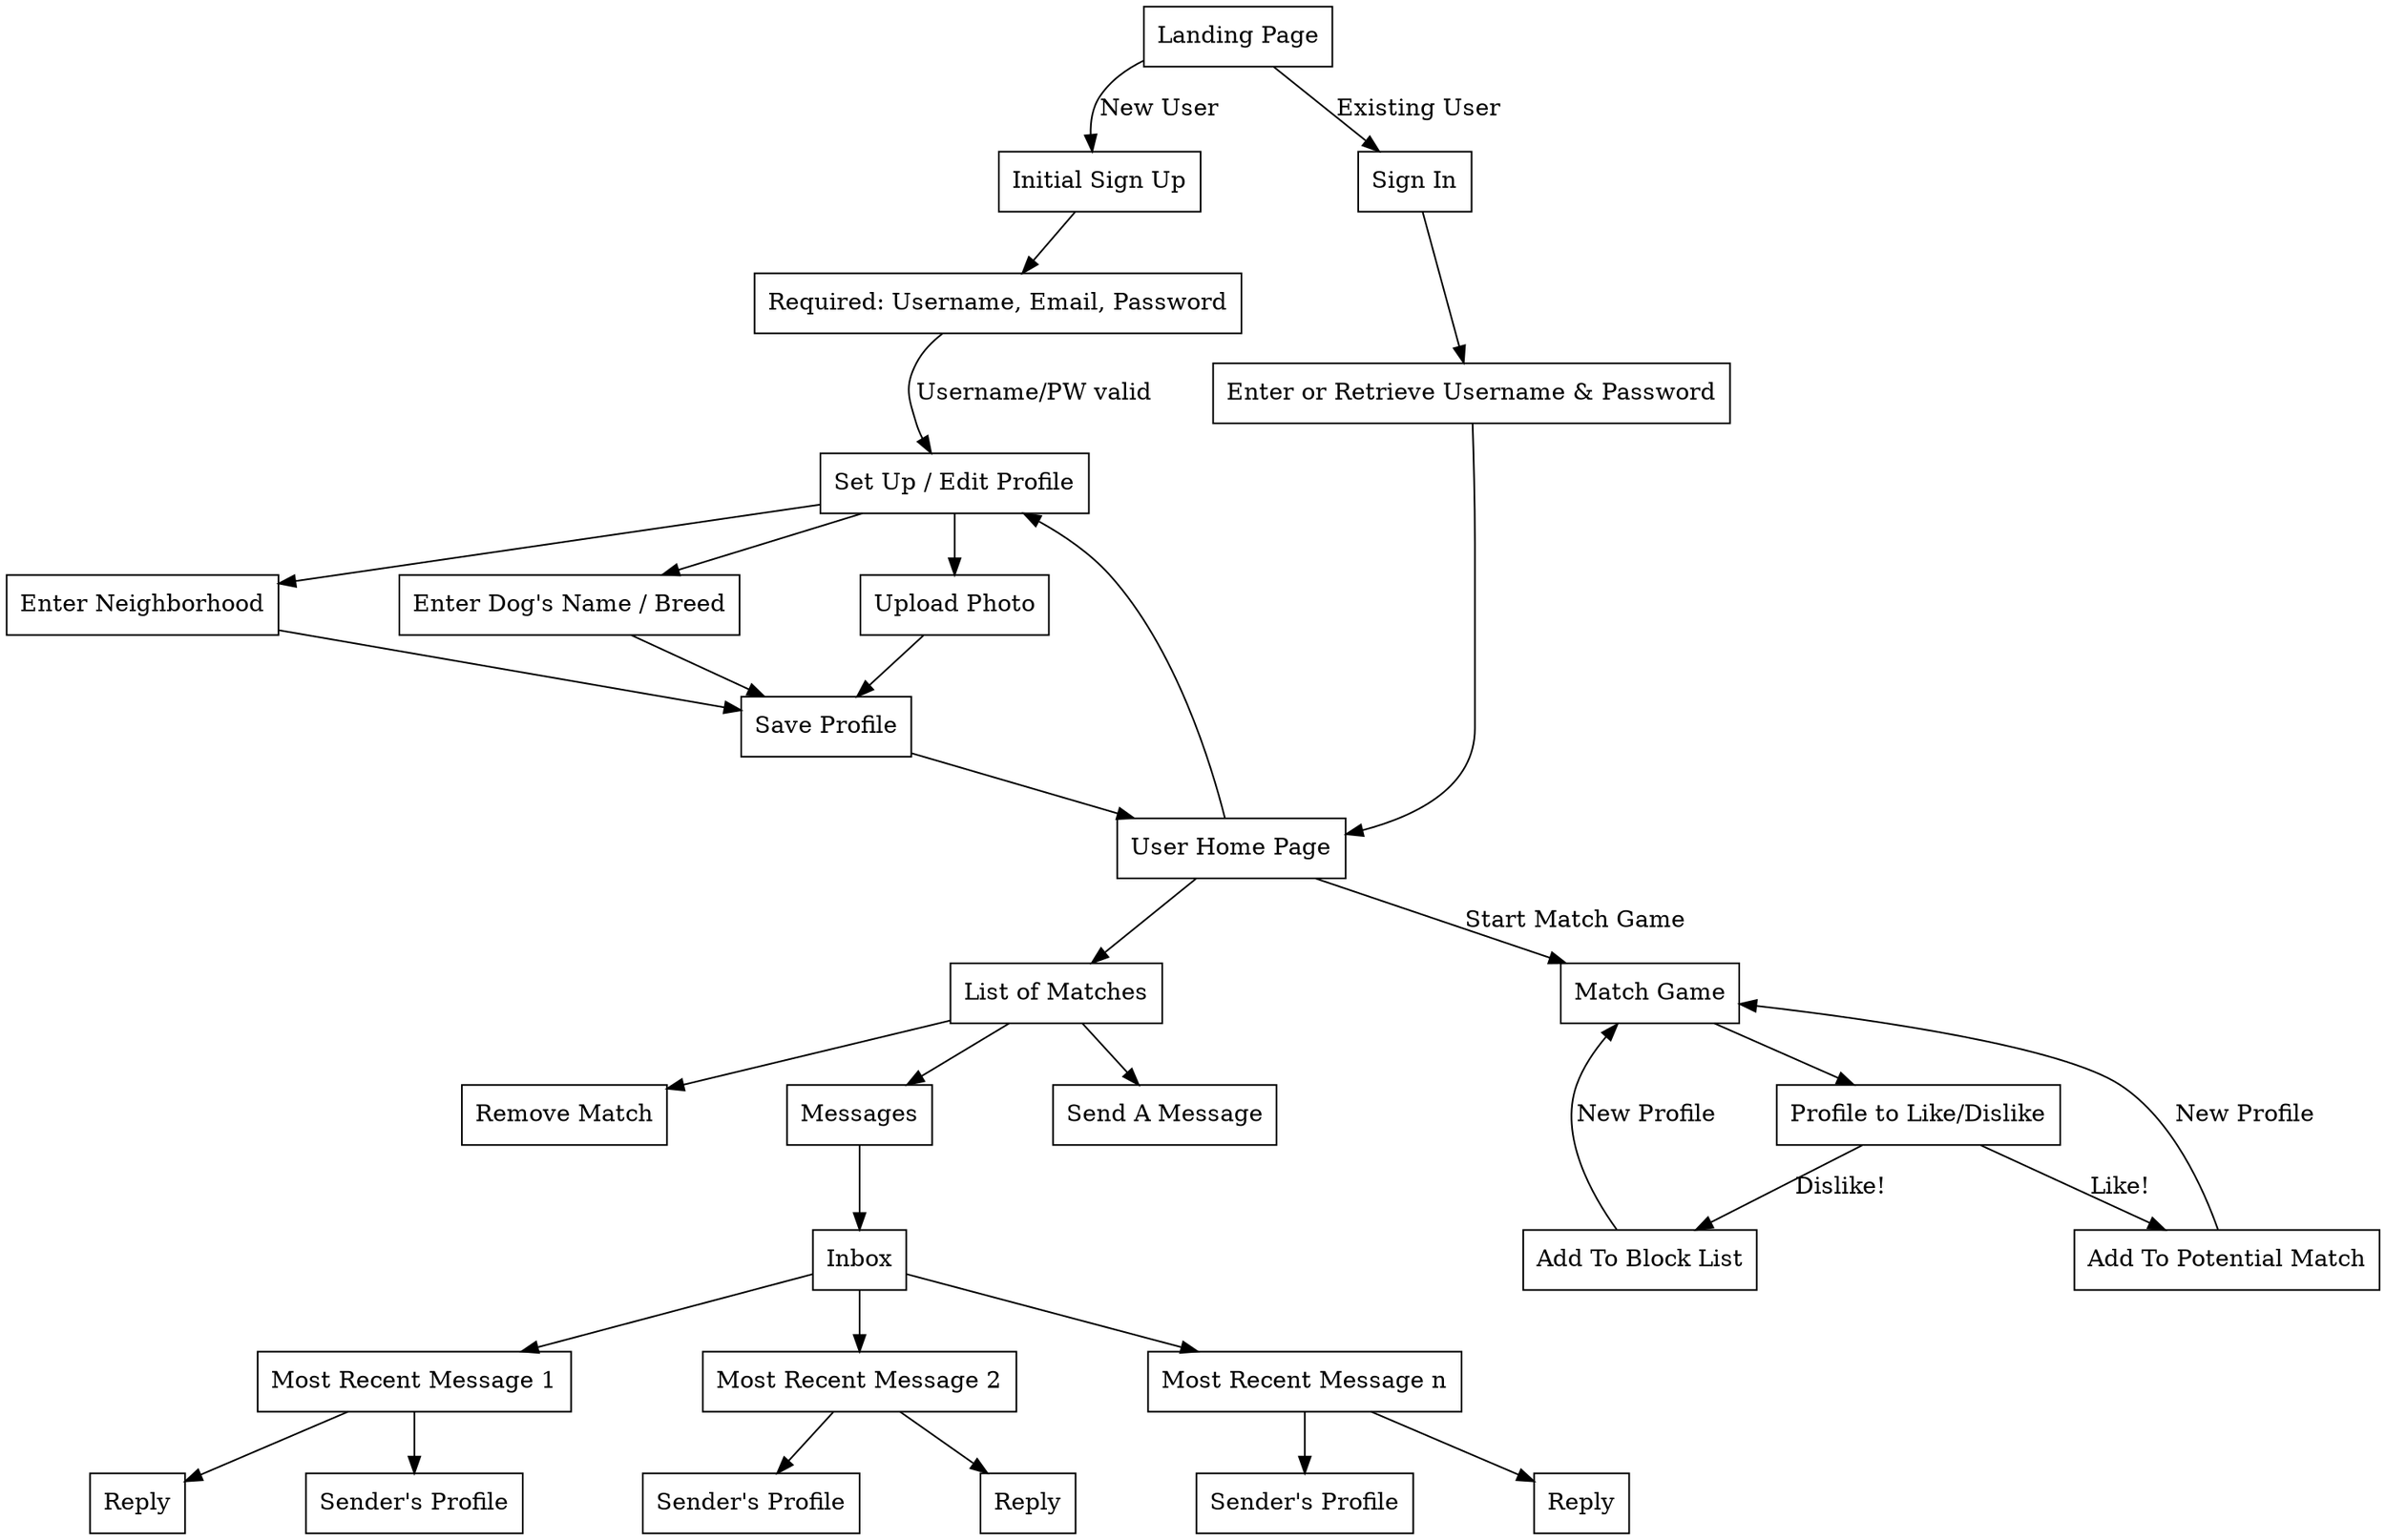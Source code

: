 //User Flow for Bone App MVP Version 0.1
digraph BoneAppUserFlow {
  nodesep=1.0 //space between nodes
  node[shape=box]
  a[label="Landing Page"]
  SignUp[label="Initial Sign Up"]
  SignUp1[label="Required: Username, Email, Password"]
  LogIn[label="Sign In"]
  LogIn1[label="Enter or Retrieve Username & Password"]
  EditProfile[label="Set Up / Edit Profile"]
  EditProfile1[label="Enter Dog's Name / Breed"]
  EditProfile2[label="Enter Neighborhood"]
  EditProfile3[label="Upload Photo"]
  EditProfileOutput[label="Save Profile"]
  UserHome[label="User Home Page"]
  MatchList[label="List of Matches"]
  MLRemove[label="Remove Match"]
  Messages
  SendMessage[label="Send A Message"]
  Inbox
  MessX1[label="Most Recent Message 1"]
  MessX1Reply[label="Reply"]
  MessX1Profile[label="Sender's Profile"]
  MessX2[label="Most Recent Message 2"]
  MessX2Profile[label="Sender's Profile"]
  MessX2Reply[label="Reply"]
  MessX3[label="Most Recent Message n"]
  MessX3Profile[label="Sender's Profile"]
  MessX3Reply[label="Reply"]
  MatchGame[label="Match Game"]
  MatchProfile[label="Profile to Like/Dislike"]
  MatchLike[label="Add To Potential Match"]
  MatchDislike[label="Add To Block List"]




  a -> SignUp [label="New User"];
  SignUp -> SignUp1;
  SignUp1 -> EditProfile [label="Username/PW valid"];
  EditProfile -> EditProfile1;
  EditProfile -> EditProfile2;
  EditProfile -> EditProfile3;
  EditProfile1 -> EditProfileOutput;
  EditProfile2 -> EditProfileOutput;
  EditProfile3 -> EditProfileOutput;
  EditProfileOutput -> UserHome;
  a -> LogIn [label="Existing User"];
  LogIn -> LogIn1;
  LogIn1 -> UserHome;
  UserHome -> EditProfile;
  UserHome -> MatchList;
  MatchList -> SendMessage;
  MatchList -> Messages;
  MatchList -> MLRemove;
  Messages -> Inbox;
  Inbox -> MessX1;
  MessX1 -> MessX1Profile;
  MessX1 -> MessX1Reply;
  Inbox -> MessX2;
  MessX2 -> MessX2Profile;
  MessX2 -> MessX2Reply;
  Inbox -> MessX3;
  MessX3 -> MessX3Profile;
  MessX3 -> MessX3Reply;
  UserHome -> MatchGame[label="Start Match Game"];
  MatchGame -> MatchProfile
  MatchProfile -> MatchLike[label="Like!"]
  MatchProfile -> MatchDislike[label="Dislike!"]
  MatchDislike -> MatchGame[label="New Profile"]
  MatchLike -> MatchGame[label="New Profile"]
}
